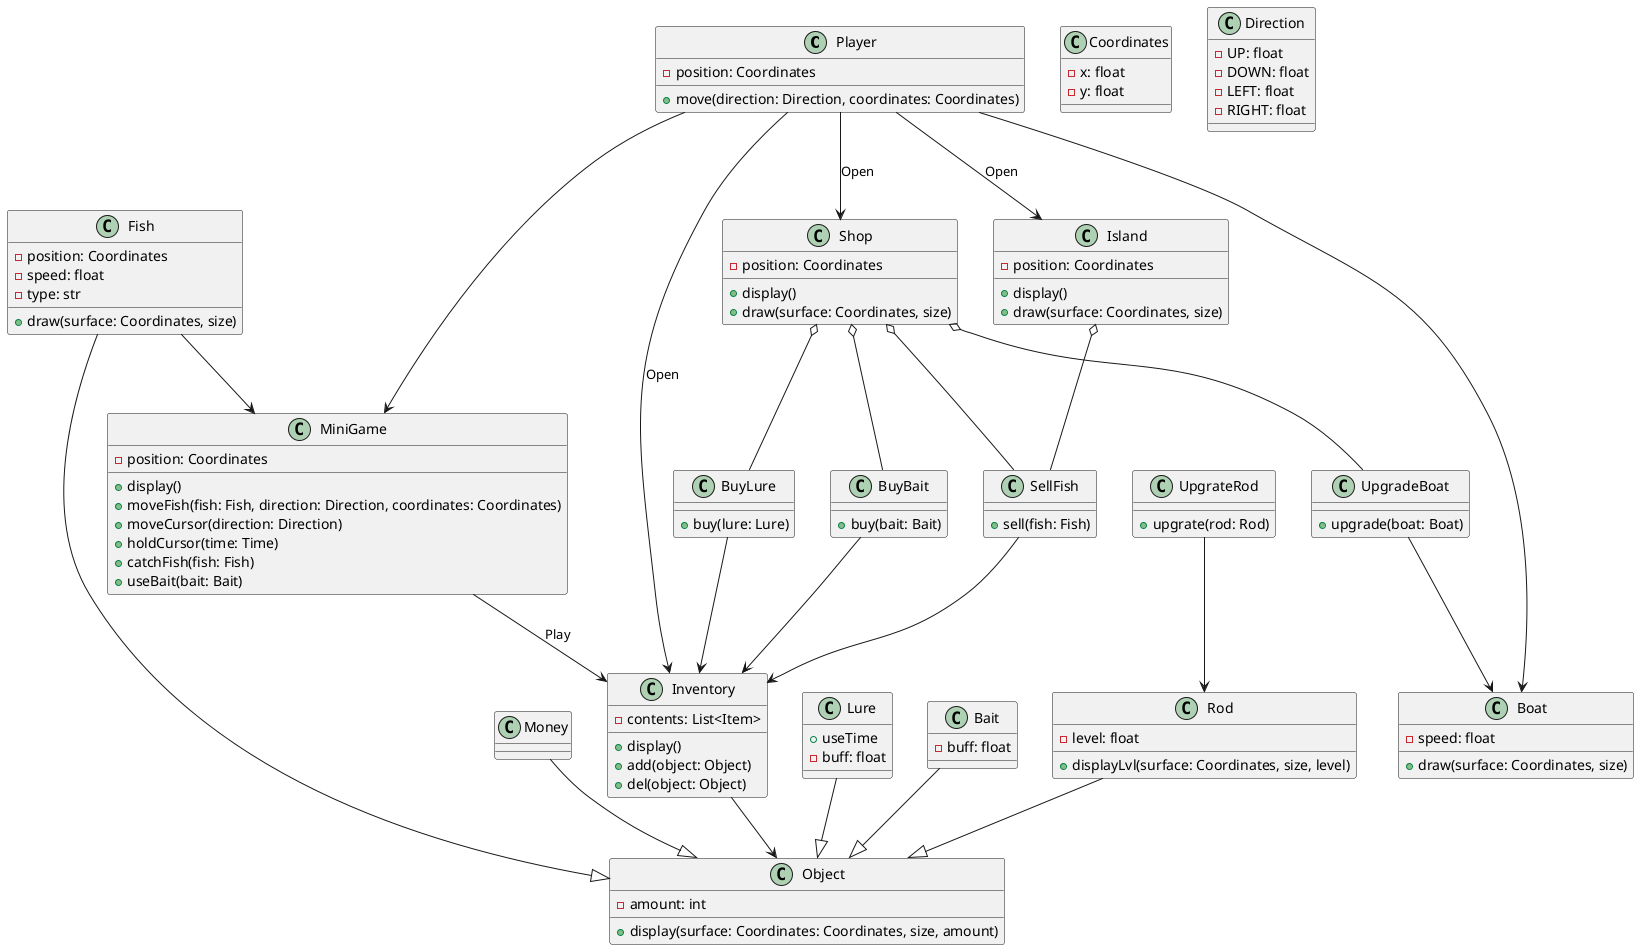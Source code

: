 @startuml Диаграмма классов

class Player {
    -position: Coordinates
    +move(direction: Direction, coordinates: Coordinates)
}

class Inventory {
    +display()
    -contents: List<Item>
    +add(object: Object)
    +del(object: Object)
}

class Object {
    -amount: int
    + display(surface: Coordinates: Coordinates, size, amount)
}

class Money {}

class Fish {
    -position: Coordinates
    -speed: float
    -type: str
    +draw(surface: Coordinates, size)
}

class Lure {
    +useTime
    -buff: float
}

class Bait {
    -buff: float
}

class Coordinates {
    -x: float
    -y: float
}

class Direction {
    -UP: float
    -DOWN: float
    -LEFT: float
    -RIGHT: float
}

class Boat {
    -speed: float
    +draw(surface: Coordinates, size)
}

class Rod {
    -level: float
    +displayLvl(surface: Coordinates, size, level)
}

class MiniGame {
    -position: Coordinates
    +display()
    +moveFish(fish: Fish, direction: Direction, coordinates: Coordinates)
    +moveCursor(direction: Direction)
    +holdCursor(time: Time)
    +catchFish(fish: Fish)
    +useBait(bait: Bait)
}

class Shop {
    -position: Coordinates
    +display()
    +draw(surface: Coordinates, size)
}

class Island {
    -position: Coordinates
    +display()
    +draw(surface: Coordinates, size)
}

class SellFish {
    +sell(fish: Fish)
}

class UpgradeBoat {
    +upgrade(boat: Boat)
}

class UpgrateRod {
    +upgrate(rod: Rod)
}

class BuyBait {
    +buy(bait: Bait)
}

class BuyLure {
    +buy(lure: Lure)
}



Player --> Inventory : Open
Inventory --> Object
Fish --|> Object
Lure --|> Object
Rod --|> Object
Bait --|> Object
Money --|> Object
Fish --> MiniGame
Player --> Boat
Player ---> MiniGame
MiniGame --> Inventory : Play
Player --> Shop : Open
Player --> Island : Open
Shop o-- SellFish
BuyBait --> Inventory
BuyLure --> Inventory
SellFish --> Inventory
UpgradeBoat --> Boat
UpgrateRod --> Rod
Shop o-- UpgradeBoat
Shop o-- BuyBait
Shop o-- BuyLure
Island o-- SellFish

@enduml